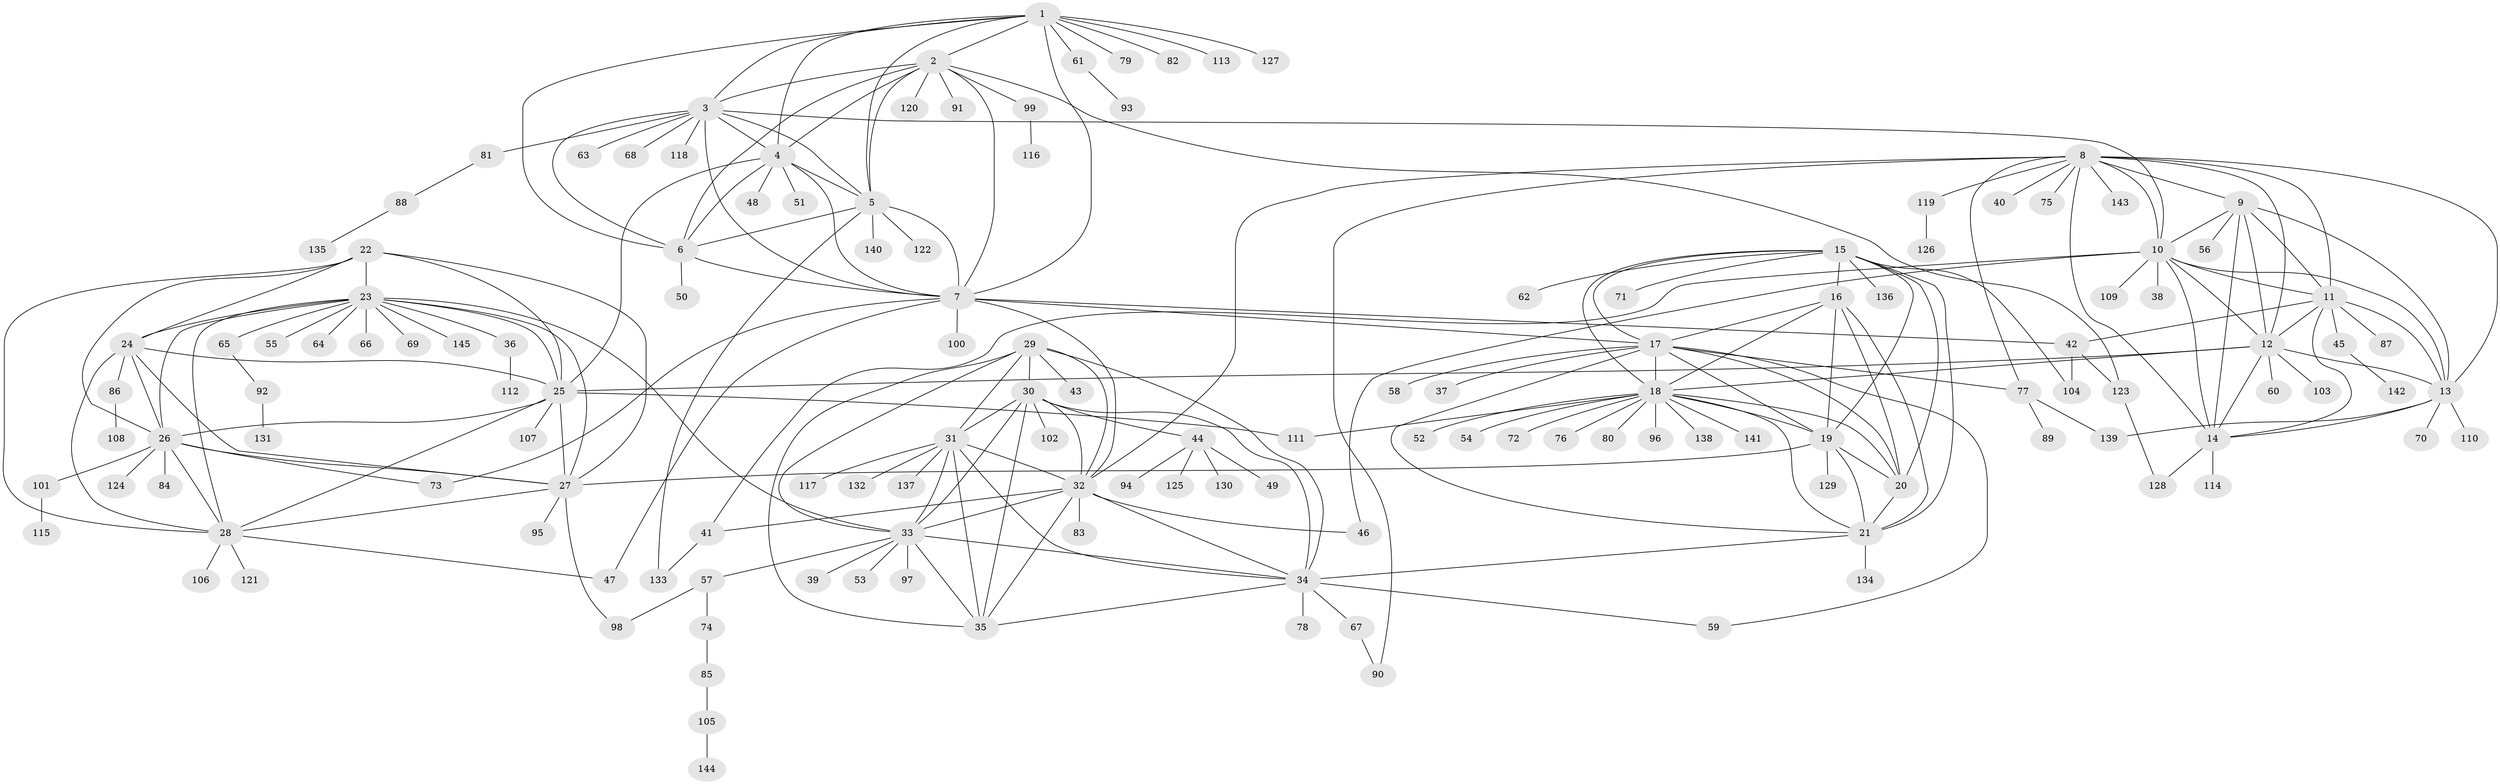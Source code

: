 // coarse degree distribution, {5: 0.046511627906976744, 8: 0.06976744186046512, 1: 0.7674418604651163, 2: 0.023255813953488372, 3: 0.023255813953488372, 9: 0.046511627906976744, 10: 0.023255813953488372}
// Generated by graph-tools (version 1.1) at 2025/58/03/04/25 21:58:43]
// undirected, 145 vertices, 240 edges
graph export_dot {
graph [start="1"]
  node [color=gray90,style=filled];
  1;
  2;
  3;
  4;
  5;
  6;
  7;
  8;
  9;
  10;
  11;
  12;
  13;
  14;
  15;
  16;
  17;
  18;
  19;
  20;
  21;
  22;
  23;
  24;
  25;
  26;
  27;
  28;
  29;
  30;
  31;
  32;
  33;
  34;
  35;
  36;
  37;
  38;
  39;
  40;
  41;
  42;
  43;
  44;
  45;
  46;
  47;
  48;
  49;
  50;
  51;
  52;
  53;
  54;
  55;
  56;
  57;
  58;
  59;
  60;
  61;
  62;
  63;
  64;
  65;
  66;
  67;
  68;
  69;
  70;
  71;
  72;
  73;
  74;
  75;
  76;
  77;
  78;
  79;
  80;
  81;
  82;
  83;
  84;
  85;
  86;
  87;
  88;
  89;
  90;
  91;
  92;
  93;
  94;
  95;
  96;
  97;
  98;
  99;
  100;
  101;
  102;
  103;
  104;
  105;
  106;
  107;
  108;
  109;
  110;
  111;
  112;
  113;
  114;
  115;
  116;
  117;
  118;
  119;
  120;
  121;
  122;
  123;
  124;
  125;
  126;
  127;
  128;
  129;
  130;
  131;
  132;
  133;
  134;
  135;
  136;
  137;
  138;
  139;
  140;
  141;
  142;
  143;
  144;
  145;
  1 -- 2;
  1 -- 3;
  1 -- 4;
  1 -- 5;
  1 -- 6;
  1 -- 7;
  1 -- 61;
  1 -- 79;
  1 -- 82;
  1 -- 113;
  1 -- 127;
  2 -- 3;
  2 -- 4;
  2 -- 5;
  2 -- 6;
  2 -- 7;
  2 -- 91;
  2 -- 99;
  2 -- 120;
  2 -- 123;
  3 -- 4;
  3 -- 5;
  3 -- 6;
  3 -- 7;
  3 -- 10;
  3 -- 63;
  3 -- 68;
  3 -- 81;
  3 -- 118;
  4 -- 5;
  4 -- 6;
  4 -- 7;
  4 -- 25;
  4 -- 48;
  4 -- 51;
  5 -- 6;
  5 -- 7;
  5 -- 122;
  5 -- 133;
  5 -- 140;
  6 -- 7;
  6 -- 50;
  7 -- 17;
  7 -- 32;
  7 -- 42;
  7 -- 47;
  7 -- 73;
  7 -- 100;
  8 -- 9;
  8 -- 10;
  8 -- 11;
  8 -- 12;
  8 -- 13;
  8 -- 14;
  8 -- 32;
  8 -- 40;
  8 -- 75;
  8 -- 77;
  8 -- 90;
  8 -- 119;
  8 -- 143;
  9 -- 10;
  9 -- 11;
  9 -- 12;
  9 -- 13;
  9 -- 14;
  9 -- 56;
  10 -- 11;
  10 -- 12;
  10 -- 13;
  10 -- 14;
  10 -- 38;
  10 -- 41;
  10 -- 46;
  10 -- 109;
  11 -- 12;
  11 -- 13;
  11 -- 14;
  11 -- 42;
  11 -- 45;
  11 -- 87;
  12 -- 13;
  12 -- 14;
  12 -- 18;
  12 -- 25;
  12 -- 60;
  12 -- 103;
  13 -- 14;
  13 -- 70;
  13 -- 110;
  13 -- 139;
  14 -- 114;
  14 -- 128;
  15 -- 16;
  15 -- 17;
  15 -- 18;
  15 -- 19;
  15 -- 20;
  15 -- 21;
  15 -- 62;
  15 -- 71;
  15 -- 104;
  15 -- 136;
  16 -- 17;
  16 -- 18;
  16 -- 19;
  16 -- 20;
  16 -- 21;
  17 -- 18;
  17 -- 19;
  17 -- 20;
  17 -- 21;
  17 -- 37;
  17 -- 58;
  17 -- 59;
  17 -- 77;
  18 -- 19;
  18 -- 20;
  18 -- 21;
  18 -- 52;
  18 -- 54;
  18 -- 72;
  18 -- 76;
  18 -- 80;
  18 -- 96;
  18 -- 111;
  18 -- 138;
  18 -- 141;
  19 -- 20;
  19 -- 21;
  19 -- 27;
  19 -- 129;
  20 -- 21;
  21 -- 34;
  21 -- 134;
  22 -- 23;
  22 -- 24;
  22 -- 25;
  22 -- 26;
  22 -- 27;
  22 -- 28;
  23 -- 24;
  23 -- 25;
  23 -- 26;
  23 -- 27;
  23 -- 28;
  23 -- 33;
  23 -- 36;
  23 -- 55;
  23 -- 64;
  23 -- 65;
  23 -- 66;
  23 -- 69;
  23 -- 145;
  24 -- 25;
  24 -- 26;
  24 -- 27;
  24 -- 28;
  24 -- 86;
  25 -- 26;
  25 -- 27;
  25 -- 28;
  25 -- 107;
  25 -- 111;
  26 -- 27;
  26 -- 28;
  26 -- 73;
  26 -- 84;
  26 -- 101;
  26 -- 124;
  27 -- 28;
  27 -- 95;
  27 -- 98;
  28 -- 47;
  28 -- 106;
  28 -- 121;
  29 -- 30;
  29 -- 31;
  29 -- 32;
  29 -- 33;
  29 -- 34;
  29 -- 35;
  29 -- 43;
  30 -- 31;
  30 -- 32;
  30 -- 33;
  30 -- 34;
  30 -- 35;
  30 -- 44;
  30 -- 102;
  31 -- 32;
  31 -- 33;
  31 -- 34;
  31 -- 35;
  31 -- 117;
  31 -- 132;
  31 -- 137;
  32 -- 33;
  32 -- 34;
  32 -- 35;
  32 -- 41;
  32 -- 46;
  32 -- 83;
  33 -- 34;
  33 -- 35;
  33 -- 39;
  33 -- 53;
  33 -- 57;
  33 -- 97;
  34 -- 35;
  34 -- 59;
  34 -- 67;
  34 -- 78;
  36 -- 112;
  41 -- 133;
  42 -- 104;
  42 -- 123;
  44 -- 49;
  44 -- 94;
  44 -- 125;
  44 -- 130;
  45 -- 142;
  57 -- 74;
  57 -- 98;
  61 -- 93;
  65 -- 92;
  67 -- 90;
  74 -- 85;
  77 -- 89;
  77 -- 139;
  81 -- 88;
  85 -- 105;
  86 -- 108;
  88 -- 135;
  92 -- 131;
  99 -- 116;
  101 -- 115;
  105 -- 144;
  119 -- 126;
  123 -- 128;
}

